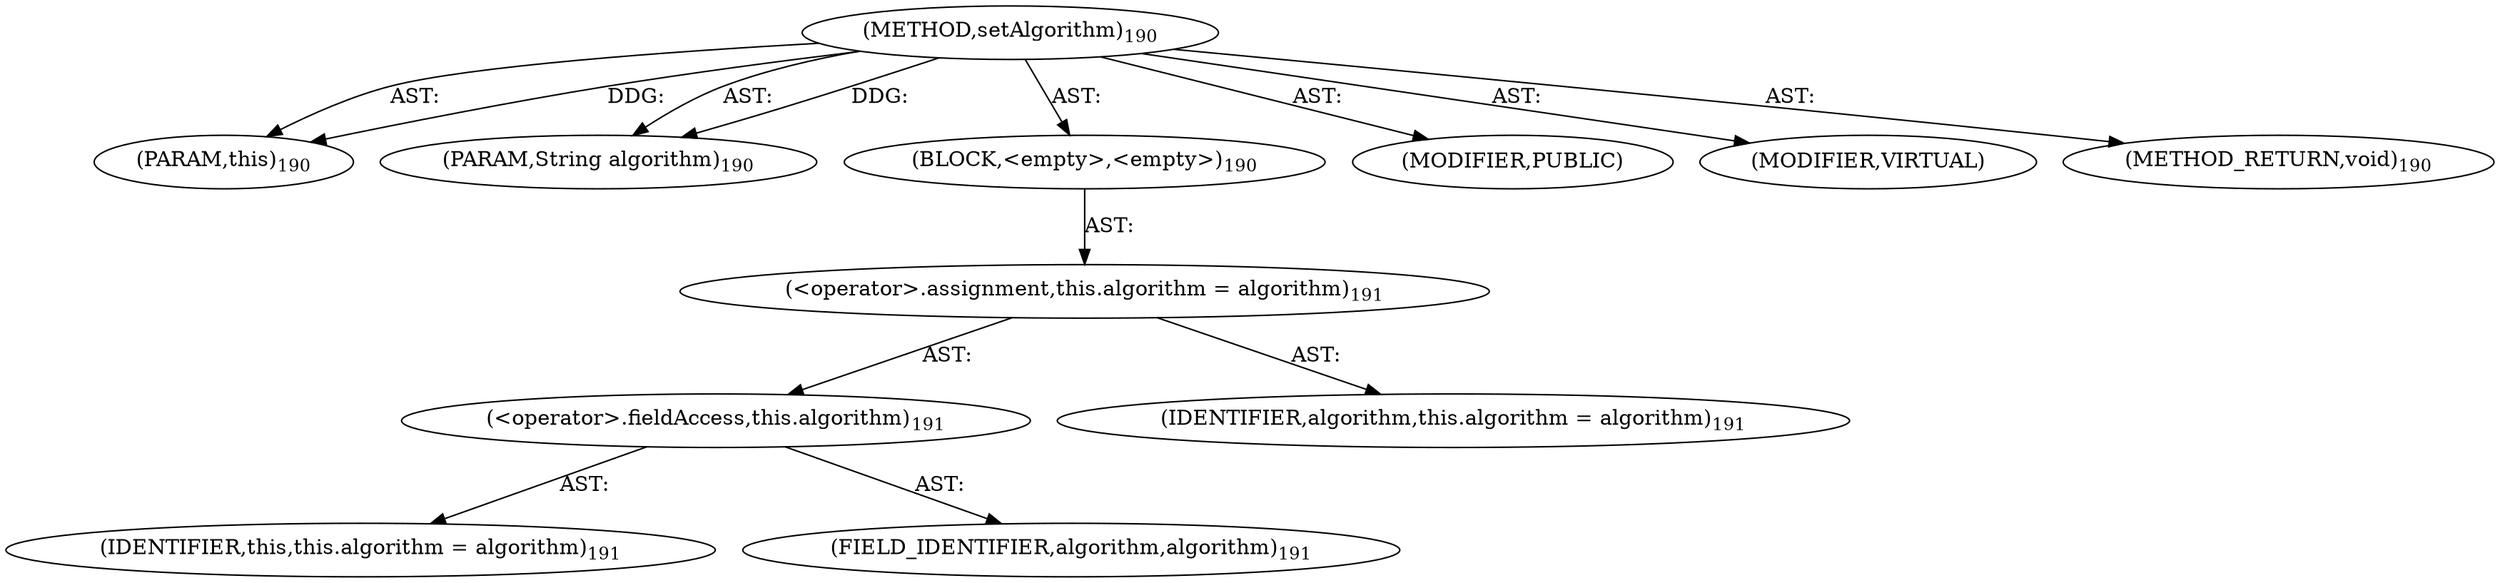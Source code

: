 digraph "setAlgorithm" {  
"111669149698" [label = <(METHOD,setAlgorithm)<SUB>190</SUB>> ]
"115964116994" [label = <(PARAM,this)<SUB>190</SUB>> ]
"115964117009" [label = <(PARAM,String algorithm)<SUB>190</SUB>> ]
"25769803778" [label = <(BLOCK,&lt;empty&gt;,&lt;empty&gt;)<SUB>190</SUB>> ]
"30064771076" [label = <(&lt;operator&gt;.assignment,this.algorithm = algorithm)<SUB>191</SUB>> ]
"30064771077" [label = <(&lt;operator&gt;.fieldAccess,this.algorithm)<SUB>191</SUB>> ]
"68719476738" [label = <(IDENTIFIER,this,this.algorithm = algorithm)<SUB>191</SUB>> ]
"55834574850" [label = <(FIELD_IDENTIFIER,algorithm,algorithm)<SUB>191</SUB>> ]
"68719476770" [label = <(IDENTIFIER,algorithm,this.algorithm = algorithm)<SUB>191</SUB>> ]
"133143986196" [label = <(MODIFIER,PUBLIC)> ]
"133143986197" [label = <(MODIFIER,VIRTUAL)> ]
"128849018882" [label = <(METHOD_RETURN,void)<SUB>190</SUB>> ]
  "111669149698" -> "115964116994"  [ label = "AST: "] 
  "111669149698" -> "115964117009"  [ label = "AST: "] 
  "111669149698" -> "25769803778"  [ label = "AST: "] 
  "111669149698" -> "133143986196"  [ label = "AST: "] 
  "111669149698" -> "133143986197"  [ label = "AST: "] 
  "111669149698" -> "128849018882"  [ label = "AST: "] 
  "25769803778" -> "30064771076"  [ label = "AST: "] 
  "30064771076" -> "30064771077"  [ label = "AST: "] 
  "30064771076" -> "68719476770"  [ label = "AST: "] 
  "30064771077" -> "68719476738"  [ label = "AST: "] 
  "30064771077" -> "55834574850"  [ label = "AST: "] 
  "111669149698" -> "115964116994"  [ label = "DDG: "] 
  "111669149698" -> "115964117009"  [ label = "DDG: "] 
}
